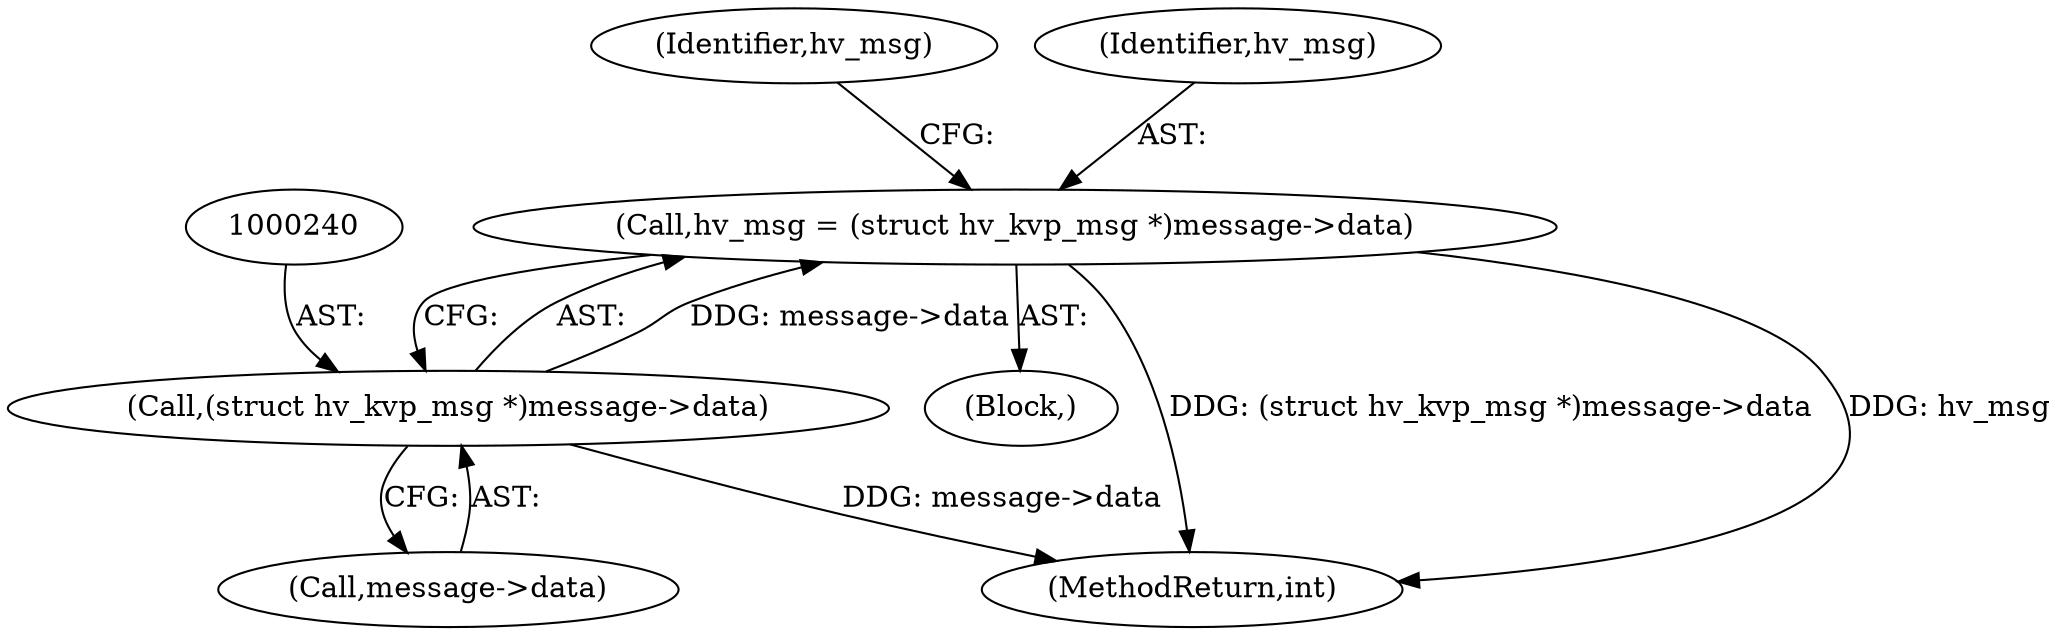 digraph "0_linux_bcc2c9c3fff859e0eb019fe6fec26f9b8eba795c@pointer" {
"1000237" [label="(Call,hv_msg = (struct hv_kvp_msg *)message->data)"];
"1000239" [label="(Call,(struct hv_kvp_msg *)message->data)"];
"1000247" [label="(Identifier,hv_msg)"];
"1000109" [label="(Block,)"];
"1000237" [label="(Call,hv_msg = (struct hv_kvp_msg *)message->data)"];
"1000241" [label="(Call,message->data)"];
"1000238" [label="(Identifier,hv_msg)"];
"1000239" [label="(Call,(struct hv_kvp_msg *)message->data)"];
"1000784" [label="(MethodReturn,int)"];
"1000237" -> "1000109"  [label="AST: "];
"1000237" -> "1000239"  [label="CFG: "];
"1000238" -> "1000237"  [label="AST: "];
"1000239" -> "1000237"  [label="AST: "];
"1000247" -> "1000237"  [label="CFG: "];
"1000237" -> "1000784"  [label="DDG: (struct hv_kvp_msg *)message->data"];
"1000237" -> "1000784"  [label="DDG: hv_msg"];
"1000239" -> "1000237"  [label="DDG: message->data"];
"1000239" -> "1000241"  [label="CFG: "];
"1000240" -> "1000239"  [label="AST: "];
"1000241" -> "1000239"  [label="AST: "];
"1000239" -> "1000784"  [label="DDG: message->data"];
}
